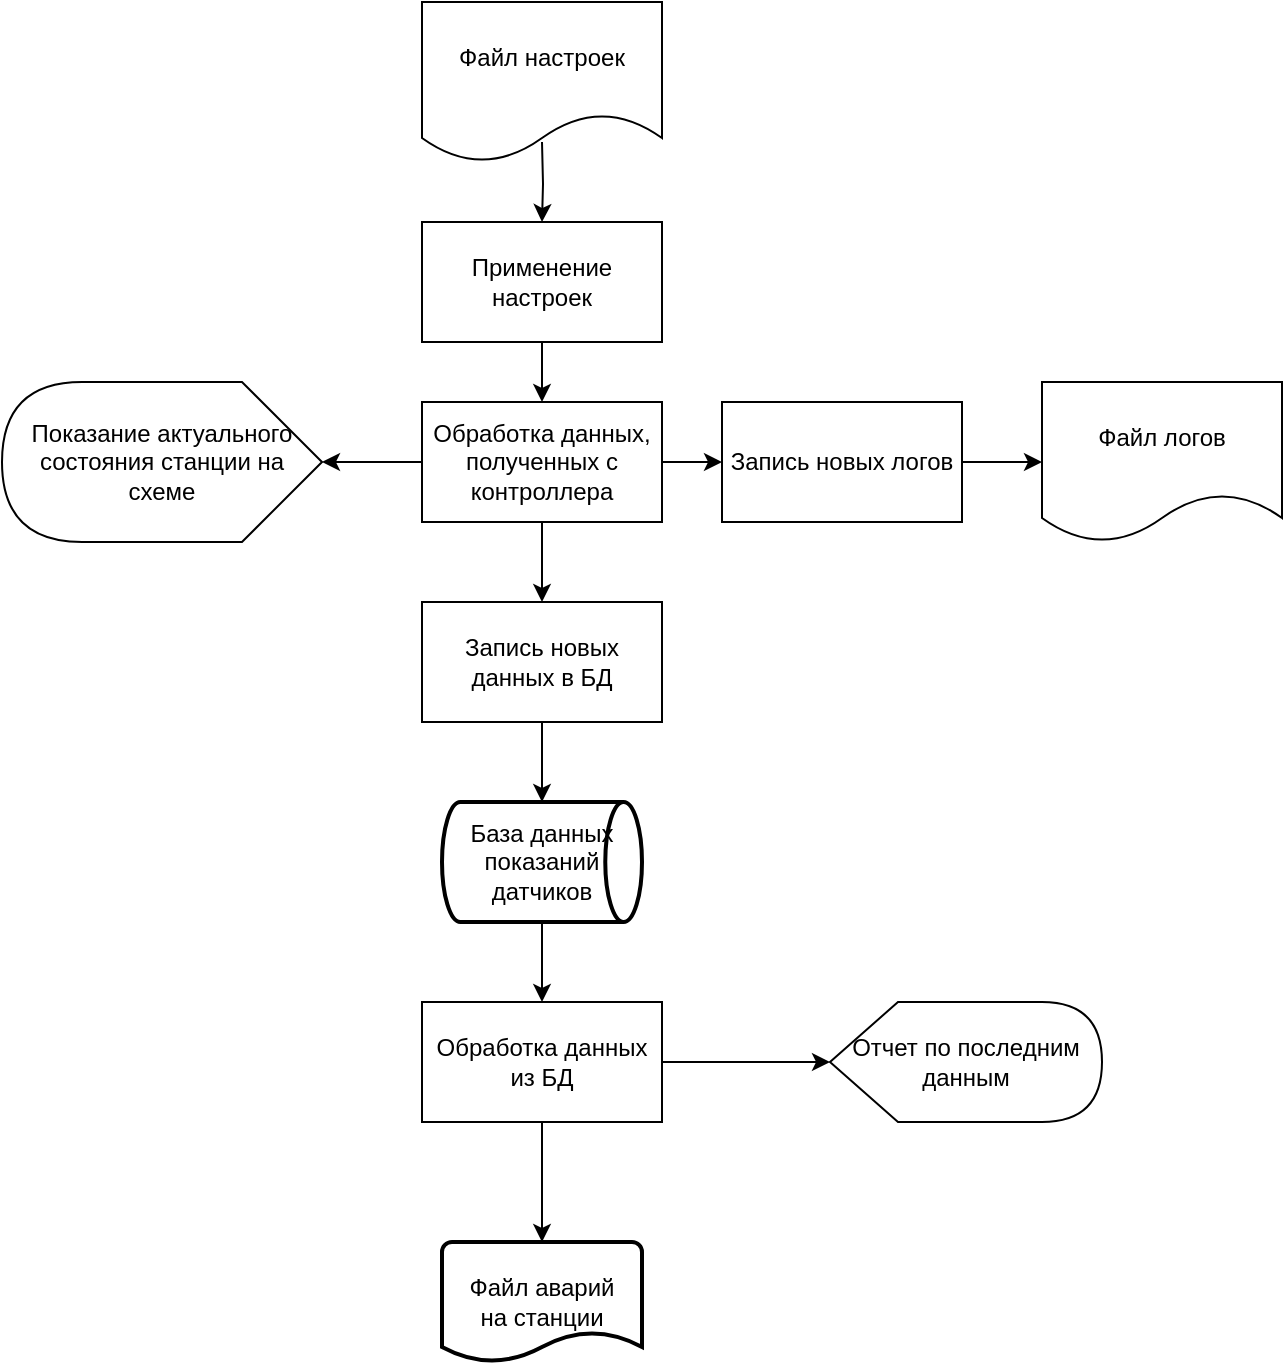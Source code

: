 <mxfile version="13.1.1" type="device"><diagram id="C5RBs43oDa-KdzZeNtuy" name="Page-1"><mxGraphModel dx="1883" dy="877" grid="0" gridSize="10" guides="1" tooltips="1" connect="1" arrows="1" fold="1" page="0" pageScale="1" pageWidth="827" pageHeight="1169" math="0" shadow="0"><root><mxCell id="WIyWlLk6GJQsqaUBKTNV-0"/><mxCell id="WIyWlLk6GJQsqaUBKTNV-1" parent="WIyWlLk6GJQsqaUBKTNV-0"/><mxCell id="cheAIPFRilV-dHAm3RCT-3" value="Показание актуального состояния станции на схеме" style="shape=display;whiteSpace=wrap;html=1;size=0.25;direction=west;" vertex="1" parent="WIyWlLk6GJQsqaUBKTNV-1"><mxGeometry x="-60" y="360" width="160" height="80" as="geometry"/></mxCell><mxCell id="cheAIPFRilV-dHAm3RCT-10" value="" style="edgeStyle=orthogonalEdgeStyle;rounded=0;orthogonalLoop=1;jettySize=auto;html=1;" edge="1" parent="WIyWlLk6GJQsqaUBKTNV-1" target="cheAIPFRilV-dHAm3RCT-8"><mxGeometry relative="1" as="geometry"><mxPoint x="210" y="240" as="sourcePoint"/></mxGeometry></mxCell><mxCell id="cheAIPFRilV-dHAm3RCT-11" value="" style="edgeStyle=orthogonalEdgeStyle;rounded=0;orthogonalLoop=1;jettySize=auto;html=1;" edge="1" parent="WIyWlLk6GJQsqaUBKTNV-1" source="cheAIPFRilV-dHAm3RCT-8" target="cheAIPFRilV-dHAm3RCT-9"><mxGeometry relative="1" as="geometry"/></mxCell><mxCell id="cheAIPFRilV-dHAm3RCT-8" value="Применение настроек" style="rounded=0;whiteSpace=wrap;html=1;" vertex="1" parent="WIyWlLk6GJQsqaUBKTNV-1"><mxGeometry x="150" y="280" width="120" height="60" as="geometry"/></mxCell><mxCell id="cheAIPFRilV-dHAm3RCT-20" value="" style="edgeStyle=orthogonalEdgeStyle;rounded=0;orthogonalLoop=1;jettySize=auto;html=1;" edge="1" parent="WIyWlLk6GJQsqaUBKTNV-1" source="cheAIPFRilV-dHAm3RCT-9" target="cheAIPFRilV-dHAm3RCT-19"><mxGeometry relative="1" as="geometry"/></mxCell><mxCell id="cheAIPFRilV-dHAm3RCT-26" value="" style="edgeStyle=orthogonalEdgeStyle;rounded=0;orthogonalLoop=1;jettySize=auto;html=1;entryX=0.5;entryY=0;entryDx=0;entryDy=0;" edge="1" parent="WIyWlLk6GJQsqaUBKTNV-1" source="cheAIPFRilV-dHAm3RCT-9" target="cheAIPFRilV-dHAm3RCT-16"><mxGeometry relative="1" as="geometry"><mxPoint x="210" y="510" as="targetPoint"/></mxGeometry></mxCell><mxCell id="cheAIPFRilV-dHAm3RCT-30" value="" style="edgeStyle=orthogonalEdgeStyle;rounded=0;orthogonalLoop=1;jettySize=auto;html=1;" edge="1" parent="WIyWlLk6GJQsqaUBKTNV-1" source="cheAIPFRilV-dHAm3RCT-9" target="cheAIPFRilV-dHAm3RCT-3"><mxGeometry relative="1" as="geometry"/></mxCell><mxCell id="cheAIPFRilV-dHAm3RCT-9" value="Обработка данных, полученных с контроллера" style="rounded=0;whiteSpace=wrap;html=1;" vertex="1" parent="WIyWlLk6GJQsqaUBKTNV-1"><mxGeometry x="150" y="370" width="120" height="60" as="geometry"/></mxCell><mxCell id="cheAIPFRilV-dHAm3RCT-32" value="" style="edgeStyle=orthogonalEdgeStyle;rounded=0;orthogonalLoop=1;jettySize=auto;html=1;" edge="1" parent="WIyWlLk6GJQsqaUBKTNV-1" source="cheAIPFRilV-dHAm3RCT-12" target="cheAIPFRilV-dHAm3RCT-31"><mxGeometry relative="1" as="geometry"/></mxCell><mxCell id="cheAIPFRilV-dHAm3RCT-12" value="База данных показаний датчиков" style="strokeWidth=2;html=1;shape=mxgraph.flowchart.direct_data;whiteSpace=wrap;" vertex="1" parent="WIyWlLk6GJQsqaUBKTNV-1"><mxGeometry x="160" y="570" width="100" height="60" as="geometry"/></mxCell><mxCell id="cheAIPFRilV-dHAm3RCT-13" value="Файл настроек" style="shape=document;whiteSpace=wrap;html=1;boundedLbl=1;" vertex="1" parent="WIyWlLk6GJQsqaUBKTNV-1"><mxGeometry x="150" y="170" width="120" height="80" as="geometry"/></mxCell><mxCell id="cheAIPFRilV-dHAm3RCT-14" value="Файл логов" style="shape=document;whiteSpace=wrap;html=1;boundedLbl=1;" vertex="1" parent="WIyWlLk6GJQsqaUBKTNV-1"><mxGeometry x="460" y="360" width="120" height="80" as="geometry"/></mxCell><mxCell id="cheAIPFRilV-dHAm3RCT-23" value="" style="edgeStyle=orthogonalEdgeStyle;rounded=0;orthogonalLoop=1;jettySize=auto;html=1;" edge="1" parent="WIyWlLk6GJQsqaUBKTNV-1" source="cheAIPFRilV-dHAm3RCT-16" target="cheAIPFRilV-dHAm3RCT-12"><mxGeometry relative="1" as="geometry"/></mxCell><mxCell id="cheAIPFRilV-dHAm3RCT-16" value="Запись новых данных в БД" style="rounded=0;whiteSpace=wrap;html=1;" vertex="1" parent="WIyWlLk6GJQsqaUBKTNV-1"><mxGeometry x="150" y="470" width="120" height="60" as="geometry"/></mxCell><mxCell id="cheAIPFRilV-dHAm3RCT-21" value="" style="edgeStyle=orthogonalEdgeStyle;rounded=0;orthogonalLoop=1;jettySize=auto;html=1;" edge="1" parent="WIyWlLk6GJQsqaUBKTNV-1" source="cheAIPFRilV-dHAm3RCT-19" target="cheAIPFRilV-dHAm3RCT-14"><mxGeometry relative="1" as="geometry"/></mxCell><mxCell id="cheAIPFRilV-dHAm3RCT-19" value="Запись новых логов" style="rounded=0;whiteSpace=wrap;html=1;" vertex="1" parent="WIyWlLk6GJQsqaUBKTNV-1"><mxGeometry x="300" y="370" width="120" height="60" as="geometry"/></mxCell><mxCell id="cheAIPFRilV-dHAm3RCT-36" style="edgeStyle=orthogonalEdgeStyle;rounded=0;orthogonalLoop=1;jettySize=auto;html=1;entryX=0;entryY=0.5;entryDx=0;entryDy=0;entryPerimeter=0;" edge="1" parent="WIyWlLk6GJQsqaUBKTNV-1" source="cheAIPFRilV-dHAm3RCT-31" target="cheAIPFRilV-dHAm3RCT-33"><mxGeometry relative="1" as="geometry"/></mxCell><mxCell id="cheAIPFRilV-dHAm3RCT-39" value="" style="edgeStyle=orthogonalEdgeStyle;rounded=0;orthogonalLoop=1;jettySize=auto;html=1;" edge="1" parent="WIyWlLk6GJQsqaUBKTNV-1" source="cheAIPFRilV-dHAm3RCT-31" target="cheAIPFRilV-dHAm3RCT-38"><mxGeometry relative="1" as="geometry"/></mxCell><mxCell id="cheAIPFRilV-dHAm3RCT-31" value="Обработка данных из БД" style="rounded=0;whiteSpace=wrap;html=1;" vertex="1" parent="WIyWlLk6GJQsqaUBKTNV-1"><mxGeometry x="150" y="670" width="120" height="60" as="geometry"/></mxCell><mxCell id="cheAIPFRilV-dHAm3RCT-33" value="Отчет по последним данным" style="shape=display;whiteSpace=wrap;html=1;" vertex="1" parent="WIyWlLk6GJQsqaUBKTNV-1"><mxGeometry x="354" y="670" width="136" height="60" as="geometry"/></mxCell><mxCell id="cheAIPFRilV-dHAm3RCT-38" value="Файл аварий&lt;br&gt;на станции" style="strokeWidth=2;html=1;shape=mxgraph.flowchart.document2;whiteSpace=wrap;size=0.25;" vertex="1" parent="WIyWlLk6GJQsqaUBKTNV-1"><mxGeometry x="160" y="790" width="100" height="60" as="geometry"/></mxCell></root></mxGraphModel></diagram></mxfile>